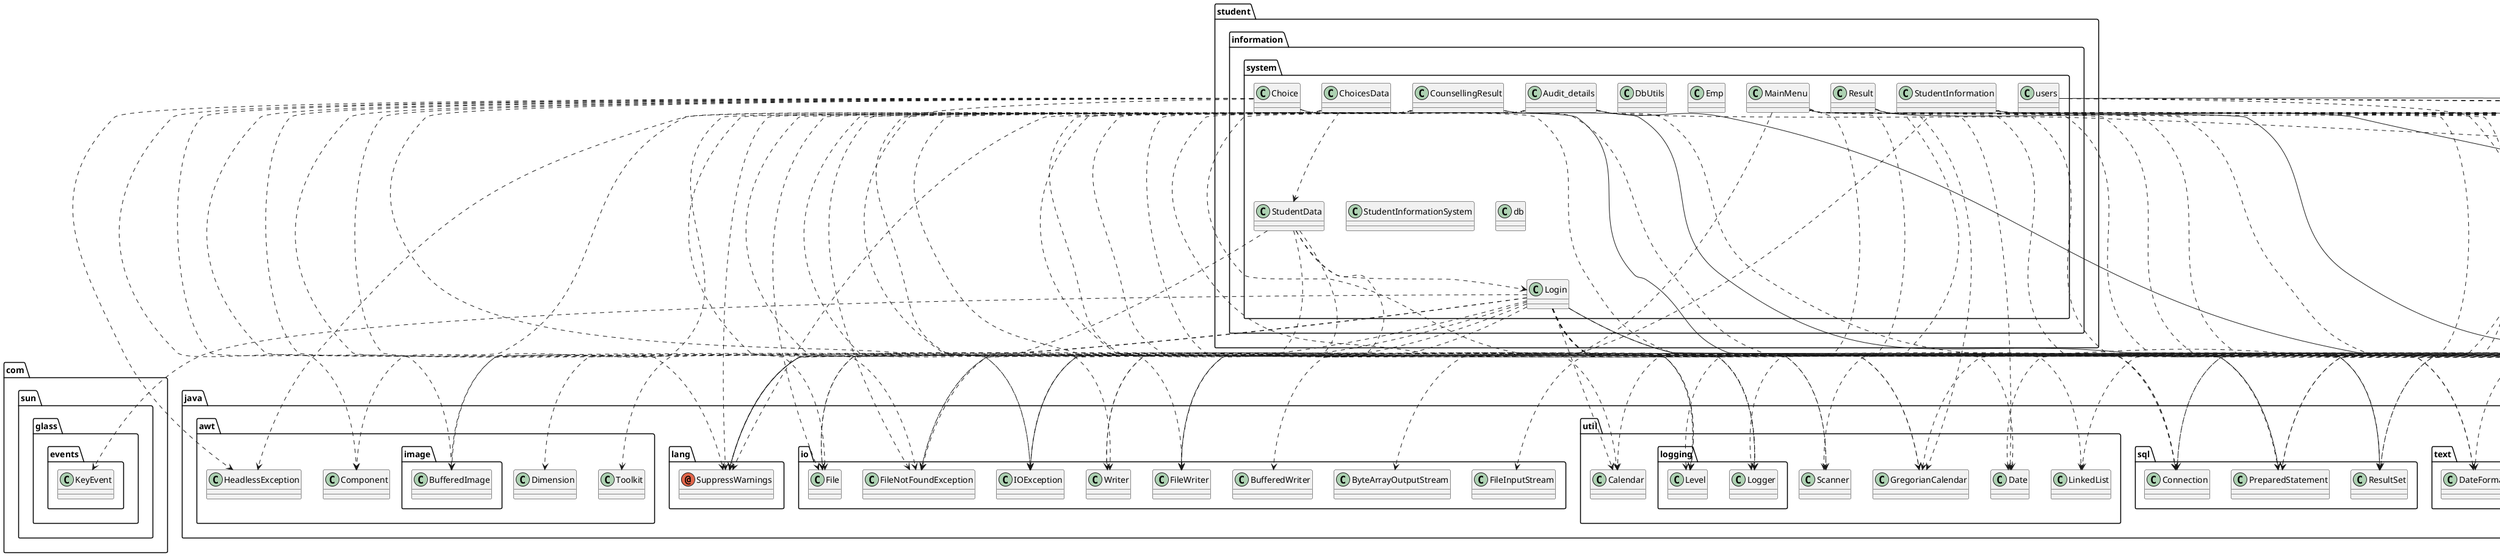@startuml
annotation java.lang.SuppressWarnings
class com.sun.glass.events.KeyEvent
class java.awt.Component
class java.awt.Dimension
class java.awt.HeadlessException
class java.awt.Toolkit
class java.awt.image.BufferedImage
class java.io.BufferedWriter
class java.io.ByteArrayOutputStream
class java.io.File
class java.io.FileInputStream
class java.io.FileNotFoundException
class java.io.FileWriter
class java.io.IOException
class java.io.Writer
class java.sql.Connection
class java.sql.PreparedStatement
class java.sql.ResultSet
class java.text.DateFormat
class java.text.SimpleDateFormat
class java.util.Calendar
class java.util.Date
class java.util.GregorianCalendar
class java.util.LinkedList
class java.util.Scanner
class java.util.logging.Level
class java.util.logging.Logger
class javax.imageio.ImageIO
class javax.swing.JFrame
class javax.swing.JOptionPane
class net.proteanit.sql.DbUtils
class student.information.system.Audit_details
class student.information.system.Choice
class student.information.system.ChoicesData
class student.information.system.CounsellingResult
class student.information.system.DbUtils
class student.information.system.Emp
class student.information.system.Login
class student.information.system.MainMenu
class student.information.system.Result
class student.information.system.StudentData
class student.information.system.StudentInformation
class student.information.system.StudentInformationSystem
class student.information.system.db
class student.information.system.users
student.information.system.Audit_details ..> java.lang.SuppressWarnings
student.information.system.Audit_details ..> java.sql.Connection
student.information.system.Audit_details ..> java.sql.PreparedStatement
student.information.system.Audit_details ..> java.sql.ResultSet
student.information.system.Audit_details ..> java.util.Calendar
student.information.system.Audit_details ..> java.util.GregorianCalendar
student.information.system.Audit_details --|> javax.swing.JFrame
student.information.system.Audit_details ..> javax.swing.JOptionPane
student.information.system.Audit_details ..> net.proteanit.sql.DbUtils
student.information.system.Choice ..> java.lang.SuppressWarnings
student.information.system.Choice ..> java.awt.Component
student.information.system.Choice ..> java.awt.HeadlessException
student.information.system.Choice ..> java.awt.image.BufferedImage
student.information.system.Choice ..> java.io.File
student.information.system.Choice ..> java.io.FileNotFoundException
student.information.system.Choice ..> java.io.IOException
student.information.system.Choice ..> java.util.logging.Level
student.information.system.Choice ..> java.util.logging.Logger
student.information.system.Choice ..> javax.imageio.ImageIO
student.information.system.Choice --|> javax.swing.JFrame
student.information.system.ChoicesData ..> java.awt.HeadlessException
student.information.system.ChoicesData ..> java.io.FileWriter
student.information.system.ChoicesData ..> java.io.IOException
student.information.system.ChoicesData ..> java.io.Writer
student.information.system.ChoicesData ..> student.information.system.StudentData
student.information.system.CounsellingResult ..> java.lang.SuppressWarnings
student.information.system.CounsellingResult ..> java.awt.Component
student.information.system.CounsellingResult ..> java.awt.image.BufferedImage
student.information.system.CounsellingResult ..> java.io.File
student.information.system.CounsellingResult ..> java.io.FileNotFoundException
student.information.system.CounsellingResult ..> java.util.Scanner
student.information.system.CounsellingResult ..> java.util.logging.Level
student.information.system.CounsellingResult ..> java.util.logging.Logger
student.information.system.CounsellingResult ..> javax.imageio.ImageIO
student.information.system.CounsellingResult --|> javax.swing.JFrame
student.information.system.Login ..> java.lang.SuppressWarnings
student.information.system.Login ..> com.sun.glass.events.KeyEvent
student.information.system.Login ..> java.io.File
student.information.system.Login ..> java.io.FileNotFoundException
student.information.system.Login ..> java.io.FileWriter
student.information.system.Login ..> java.io.IOException
student.information.system.Login ..> java.io.Writer
student.information.system.Login ..> java.sql.Connection
student.information.system.Login ..> java.sql.PreparedStatement
student.information.system.Login ..> java.sql.ResultSet
student.information.system.Login ..> java.text.DateFormat
student.information.system.Login ..> java.text.SimpleDateFormat
student.information.system.Login ..> java.util.Calendar
student.information.system.Login ..> java.util.Date
student.information.system.Login ..> java.util.GregorianCalendar
student.information.system.Login ..> java.util.LinkedList
student.information.system.Login ..> java.util.Scanner
student.information.system.Login ..> java.util.logging.Level
student.information.system.Login ..> java.util.logging.Logger
student.information.system.Login --|> javax.swing.JFrame
student.information.system.Login ..> javax.swing.JOptionPane
student.information.system.MainMenu ..> java.lang.SuppressWarnings
student.information.system.MainMenu ..> java.awt.Dimension
student.information.system.MainMenu ..> java.awt.Toolkit
student.information.system.MainMenu ..> java.sql.Connection
student.information.system.MainMenu ..> java.sql.PreparedStatement
student.information.system.MainMenu ..> java.sql.ResultSet
student.information.system.MainMenu ..> java.text.DateFormat
student.information.system.MainMenu ..> java.text.SimpleDateFormat
student.information.system.MainMenu ..> java.util.Date
student.information.system.MainMenu ..> java.util.GregorianCalendar
student.information.system.MainMenu --|> javax.swing.JFrame
student.information.system.MainMenu ..> javax.swing.JOptionPane
student.information.system.Result ..> java.lang.SuppressWarnings
student.information.system.Result --|> javax.swing.JFrame
student.information.system.StudentData ..> java.io.FileNotFoundException
student.information.system.StudentData ..> java.io.FileWriter
student.information.system.StudentData ..> java.io.IOException
student.information.system.StudentData ..> java.io.Writer
student.information.system.StudentData ..> student.information.system.Login
student.information.system.StudentInformation ..> java.lang.SuppressWarnings
student.information.system.StudentInformation ..> java.awt.image.BufferedImage
student.information.system.StudentInformation ..> java.io.BufferedWriter
student.information.system.StudentInformation ..> java.io.ByteArrayOutputStream
student.information.system.StudentInformation ..> java.io.File
student.information.system.StudentInformation ..> java.io.FileInputStream
student.information.system.StudentInformation ..> java.io.FileNotFoundException
student.information.system.StudentInformation ..> java.io.FileWriter
student.information.system.StudentInformation ..> java.io.IOException
student.information.system.StudentInformation ..> java.sql.Connection
student.information.system.StudentInformation ..> java.sql.PreparedStatement
student.information.system.StudentInformation ..> java.sql.ResultSet
student.information.system.StudentInformation ..> java.text.DateFormat
student.information.system.StudentInformation ..> java.text.SimpleDateFormat
student.information.system.StudentInformation ..> java.util.Calendar
student.information.system.StudentInformation ..> java.util.Date
student.information.system.StudentInformation ..> java.util.GregorianCalendar
student.information.system.StudentInformation ..> java.util.LinkedList
student.information.system.StudentInformation ..> java.util.Scanner
student.information.system.StudentInformation ..> java.util.logging.Level
student.information.system.StudentInformation ..> java.util.logging.Logger
student.information.system.StudentInformation ..> javax.imageio.ImageIO
student.information.system.StudentInformation --|> javax.swing.JFrame
student.information.system.StudentInformation ..> net.proteanit.sql.DbUtils
student.information.system.users ..> java.lang.SuppressWarnings
student.information.system.users ..> java.sql.Connection
student.information.system.users ..> java.sql.PreparedStatement
student.information.system.users ..> java.sql.ResultSet
student.information.system.users --|> javax.swing.JFrame
@enduml